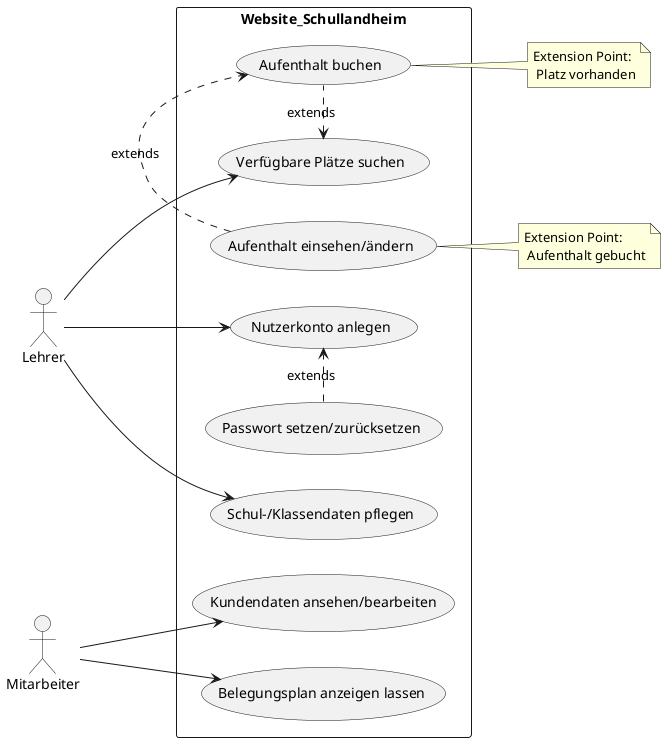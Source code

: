 @startuml Schullandheim
left to right direction
actor "Lehrer" as fc
actor "Mitarbeiter" as ma
rectangle Website_Schullandheim {
  usecase  "Verfügbare Plätze suchen" as UC_Platz
  usecase "Aufenthalt buchen" as UC1
  usecase "Aufenthalt einsehen/ändern" as UC_Auf_ans
  usecase "Nutzerkonto anlegen" as UC2
  usecase "Passwort setzen/zurücksetzen" as UC_PW
  usecase "Schul-/Klassendaten pflegen" as UC_Daten
  usecase "Kundendaten ansehen/bearbeiten" as UC_KUNDE
  usecase "Belegungsplan anzeigen lassen" as UC_BELEGPLAN

  (UC_Platz) <. (UC1) : extends
  (UC_Auf_ans) .> (UC1) : extends
  (UC_PW) .> (UC2) : extends
}
'fc --> UC1
fc --> UC2
fc --> UC_Daten
fc --> UC_Platz
'fc --> UC_PW
'fc --> UC_Auf_ans


note "Extension Point:\n Aufenthalt gebucht"  as N2 
(UC_Auf_ans) <<-- N2

note "Extension Point:\n Platz vorhanden"  as N3 
(UC1) <<-- N3


ma --> UC_KUNDE
ma --> UC_BELEGPLAN
@enduml

